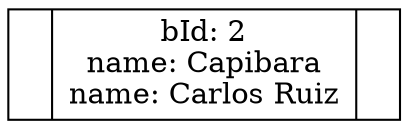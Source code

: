 digraph G {
            rankdir=LR;
            node[shape=record, height=.1]
        nodo1[label="{<f1>|bId: 2\nname: Capibara\nname: Carlos Ruiz\n|<f2>}"];
}